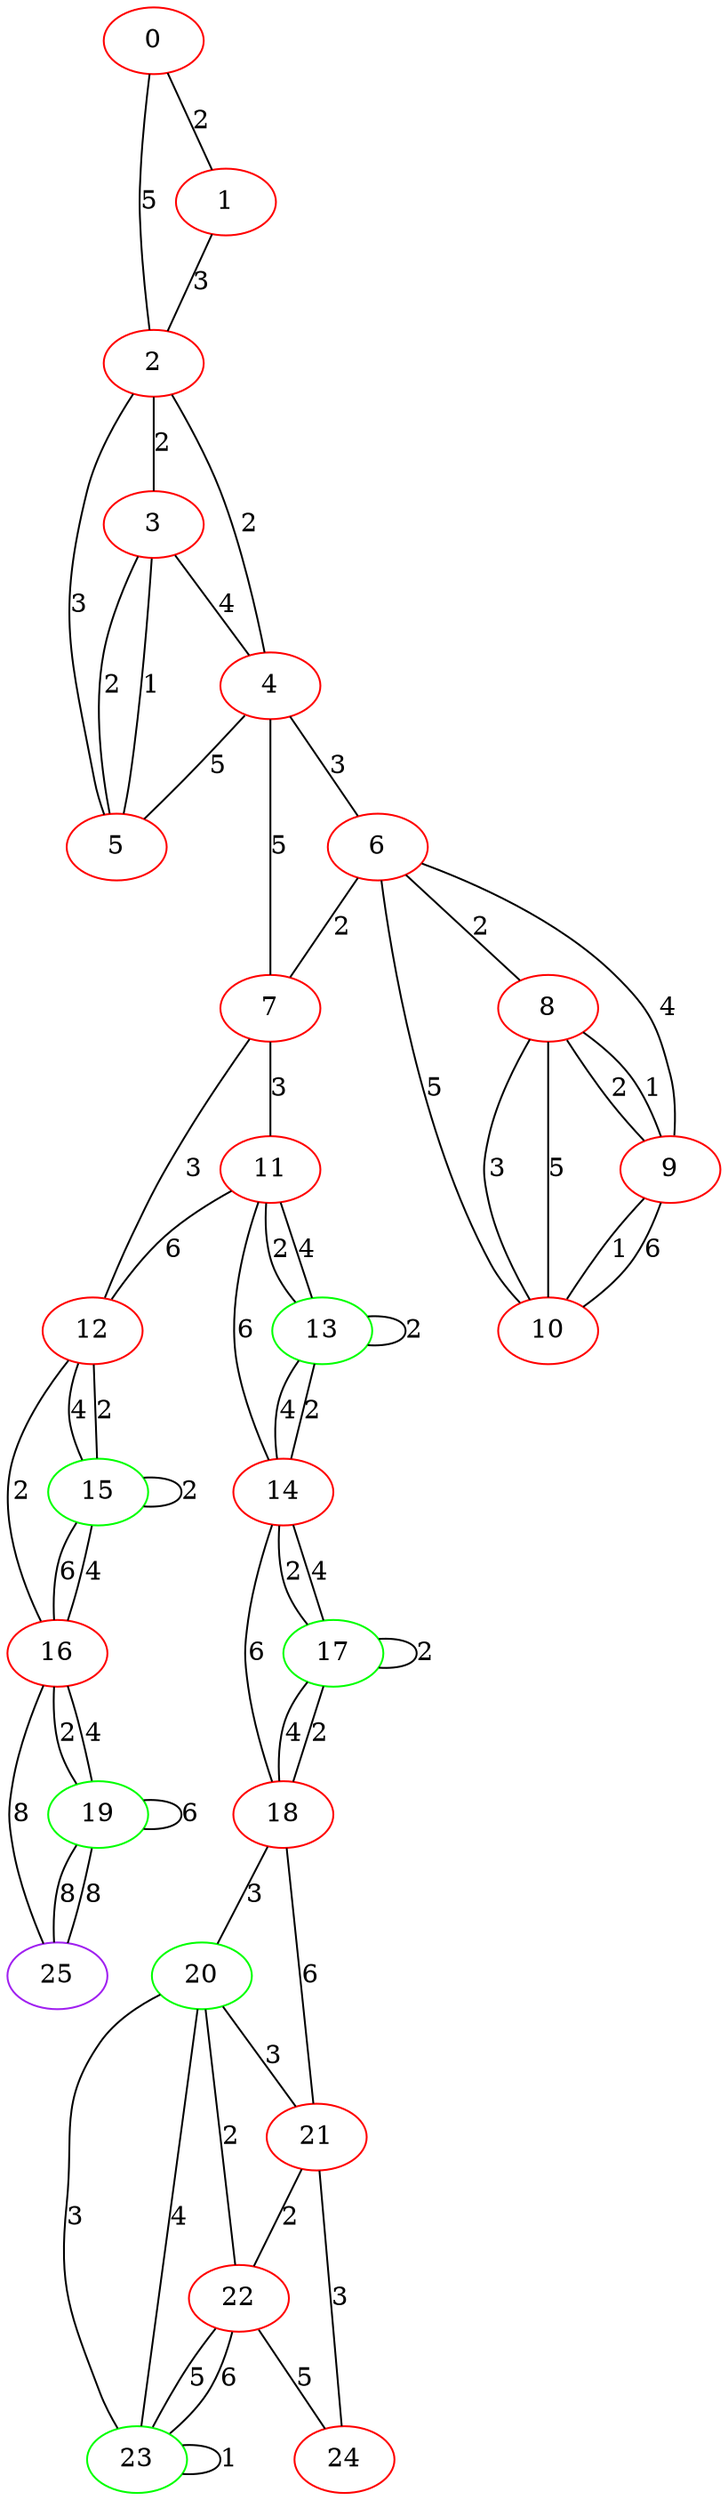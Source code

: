 graph "" {
0 [color=red, weight=1];
1 [color=red, weight=1];
2 [color=red, weight=1];
3 [color=red, weight=1];
4 [color=red, weight=1];
5 [color=red, weight=1];
6 [color=red, weight=1];
7 [color=red, weight=1];
8 [color=red, weight=1];
9 [color=red, weight=1];
10 [color=red, weight=1];
11 [color=red, weight=1];
12 [color=red, weight=1];
13 [color=green, weight=2];
14 [color=red, weight=1];
15 [color=green, weight=2];
16 [color=red, weight=1];
17 [color=green, weight=2];
18 [color=red, weight=1];
19 [color=green, weight=2];
20 [color=green, weight=2];
21 [color=red, weight=1];
22 [color=red, weight=1];
23 [color=green, weight=2];
24 [color=red, weight=1];
25 [color=purple, weight=4];
0 -- 1  [key=0, label=2];
0 -- 2  [key=0, label=5];
1 -- 2  [key=0, label=3];
2 -- 3  [key=0, label=2];
2 -- 4  [key=0, label=2];
2 -- 5  [key=0, label=3];
3 -- 4  [key=0, label=4];
3 -- 5  [key=0, label=2];
3 -- 5  [key=1, label=1];
4 -- 5  [key=0, label=5];
4 -- 6  [key=0, label=3];
4 -- 7  [key=0, label=5];
6 -- 8  [key=0, label=2];
6 -- 9  [key=0, label=4];
6 -- 10  [key=0, label=5];
6 -- 7  [key=0, label=2];
7 -- 12  [key=0, label=3];
7 -- 11  [key=0, label=3];
8 -- 9  [key=0, label=2];
8 -- 9  [key=1, label=1];
8 -- 10  [key=0, label=3];
8 -- 10  [key=1, label=5];
9 -- 10  [key=0, label=1];
9 -- 10  [key=1, label=6];
11 -- 12  [key=0, label=6];
11 -- 13  [key=0, label=2];
11 -- 13  [key=1, label=4];
11 -- 14  [key=0, label=6];
12 -- 16  [key=0, label=2];
12 -- 15  [key=0, label=4];
12 -- 15  [key=1, label=2];
13 -- 13  [key=0, label=2];
13 -- 14  [key=0, label=4];
13 -- 14  [key=1, label=2];
14 -- 17  [key=0, label=2];
14 -- 17  [key=1, label=4];
14 -- 18  [key=0, label=6];
15 -- 16  [key=0, label=6];
15 -- 16  [key=1, label=4];
15 -- 15  [key=0, label=2];
16 -- 25  [key=0, label=8];
16 -- 19  [key=0, label=2];
16 -- 19  [key=1, label=4];
17 -- 17  [key=0, label=2];
17 -- 18  [key=0, label=4];
17 -- 18  [key=1, label=2];
18 -- 20  [key=0, label=3];
18 -- 21  [key=0, label=6];
19 -- 25  [key=0, label=8];
19 -- 25  [key=1, label=8];
19 -- 19  [key=0, label=6];
20 -- 21  [key=0, label=3];
20 -- 22  [key=0, label=2];
20 -- 23  [key=0, label=3];
20 -- 23  [key=1, label=4];
21 -- 24  [key=0, label=3];
21 -- 22  [key=0, label=2];
22 -- 24  [key=0, label=5];
22 -- 23  [key=0, label=5];
22 -- 23  [key=1, label=6];
23 -- 23  [key=0, label=1];
}
